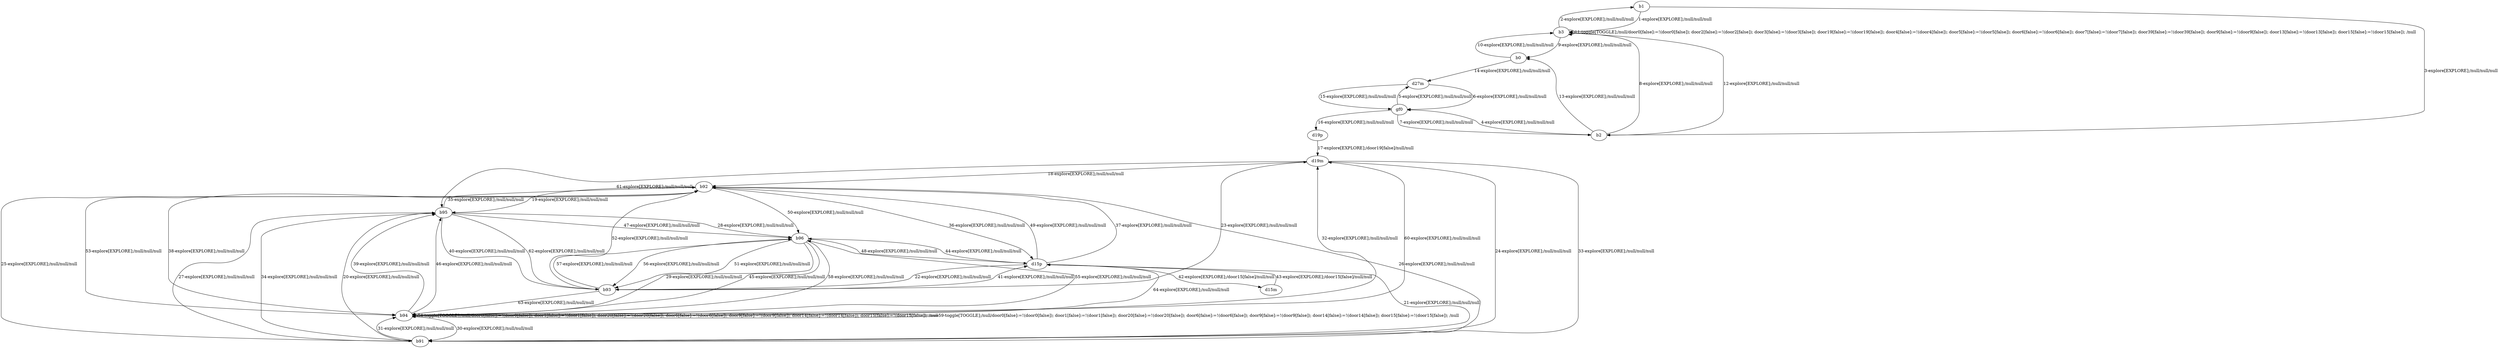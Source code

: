 # Total number of goals covered by this test: 1
# d15m --> d15p

digraph g {
"b1" -> "b3" [label = "1-explore[EXPLORE];/null/null/null"];
"b3" -> "b1" [label = "2-explore[EXPLORE];/null/null/null"];
"b1" -> "b2" [label = "3-explore[EXPLORE];/null/null/null"];
"b2" -> "gf0" [label = "4-explore[EXPLORE];/null/null/null"];
"gf0" -> "d27m" [label = "5-explore[EXPLORE];/null/null/null"];
"d27m" -> "gf0" [label = "6-explore[EXPLORE];/null/null/null"];
"gf0" -> "b2" [label = "7-explore[EXPLORE];/null/null/null"];
"b2" -> "b3" [label = "8-explore[EXPLORE];/null/null/null"];
"b3" -> "b0" [label = "9-explore[EXPLORE];/null/null/null"];
"b0" -> "b3" [label = "10-explore[EXPLORE];/null/null/null"];
"b3" -> "b3" [label = "11-toggle[TOGGLE];/null/door0[false]:=!(door0[false]); door2[false]:=!(door2[false]); door3[false]:=!(door3[false]); door19[false]:=!(door19[false]); door4[false]:=!(door4[false]); door5[false]:=!(door5[false]); door6[false]:=!(door6[false]); door7[false]:=!(door7[false]); door39[false]:=!(door39[false]); door9[false]:=!(door9[false]); door13[false]:=!(door13[false]); door15[false]:=!(door15[false]); /null"];
"b3" -> "b2" [label = "12-explore[EXPLORE];/null/null/null"];
"b2" -> "b0" [label = "13-explore[EXPLORE];/null/null/null"];
"b0" -> "d27m" [label = "14-explore[EXPLORE];/null/null/null"];
"d27m" -> "gf0" [label = "15-explore[EXPLORE];/null/null/null"];
"gf0" -> "d19p" [label = "16-explore[EXPLORE];/null/null/null"];
"d19p" -> "d19m" [label = "17-explore[EXPLORE];/door19[false]/null/null"];
"d19m" -> "b92" [label = "18-explore[EXPLORE];/null/null/null"];
"b92" -> "b95" [label = "19-explore[EXPLORE];/null/null/null"];
"b95" -> "b91" [label = "20-explore[EXPLORE];/null/null/null"];
"b91" -> "d15p" [label = "21-explore[EXPLORE];/null/null/null"];
"d15p" -> "b93" [label = "22-explore[EXPLORE];/null/null/null"];
"b93" -> "d19m" [label = "23-explore[EXPLORE];/null/null/null"];
"d19m" -> "b91" [label = "24-explore[EXPLORE];/null/null/null"];
"b91" -> "b92" [label = "25-explore[EXPLORE];/null/null/null"];
"b92" -> "b91" [label = "26-explore[EXPLORE];/null/null/null"];
"b91" -> "b95" [label = "27-explore[EXPLORE];/null/null/null"];
"b95" -> "b96" [label = "28-explore[EXPLORE];/null/null/null"];
"b96" -> "b94" [label = "29-explore[EXPLORE];/null/null/null"];
"b94" -> "b91" [label = "30-explore[EXPLORE];/null/null/null"];
"b91" -> "b94" [label = "31-explore[EXPLORE];/null/null/null"];
"b94" -> "d19m" [label = "32-explore[EXPLORE];/null/null/null"];
"d19m" -> "b91" [label = "33-explore[EXPLORE];/null/null/null"];
"b91" -> "b95" [label = "34-explore[EXPLORE];/null/null/null"];
"b95" -> "b92" [label = "35-explore[EXPLORE];/null/null/null"];
"b92" -> "d15p" [label = "36-explore[EXPLORE];/null/null/null"];
"d15p" -> "b92" [label = "37-explore[EXPLORE];/null/null/null"];
"b92" -> "b94" [label = "38-explore[EXPLORE];/null/null/null"];
"b94" -> "b95" [label = "39-explore[EXPLORE];/null/null/null"];
"b95" -> "b93" [label = "40-explore[EXPLORE];/null/null/null"];
"b93" -> "d15p" [label = "41-explore[EXPLORE];/null/null/null"];
"d15p" -> "d15m" [label = "42-explore[EXPLORE];/door15[false]/null/null"];
"d15m" -> "d15p" [label = "43-explore[EXPLORE];/door15[false]/null/null"];
"d15p" -> "b96" [label = "44-explore[EXPLORE];/null/null/null"];
"b96" -> "b94" [label = "45-explore[EXPLORE];/null/null/null"];
"b94" -> "b95" [label = "46-explore[EXPLORE];/null/null/null"];
"b95" -> "b96" [label = "47-explore[EXPLORE];/null/null/null"];
"b96" -> "d15p" [label = "48-explore[EXPLORE];/null/null/null"];
"d15p" -> "b92" [label = "49-explore[EXPLORE];/null/null/null"];
"b92" -> "b96" [label = "50-explore[EXPLORE];/null/null/null"];
"b96" -> "b93" [label = "51-explore[EXPLORE];/null/null/null"];
"b93" -> "b92" [label = "52-explore[EXPLORE];/null/null/null"];
"b92" -> "b94" [label = "53-explore[EXPLORE];/null/null/null"];
"b94" -> "b94" [label = "54-toggle[TOGGLE];/null/door0[false]:=!(door0[false]); door1[false]:=!(door1[false]); door20[false]:=!(door20[false]); door6[false]:=!(door6[false]); door9[false]:=!(door9[false]); door14[false]:=!(door14[false]); door15[false]:=!(door15[false]); /null"];
"b94" -> "b96" [label = "55-explore[EXPLORE];/null/null/null"];
"b96" -> "b93" [label = "56-explore[EXPLORE];/null/null/null"];
"b93" -> "b96" [label = "57-explore[EXPLORE];/null/null/null"];
"b96" -> "b94" [label = "58-explore[EXPLORE];/null/null/null"];
"b94" -> "b94" [label = "59-toggle[TOGGLE];/null/door0[false]:=!(door0[false]); door1[false]:=!(door1[false]); door20[false]:=!(door20[false]); door6[false]:=!(door6[false]); door9[false]:=!(door9[false]); door14[false]:=!(door14[false]); door15[false]:=!(door15[false]); /null"];
"b94" -> "d19m" [label = "60-explore[EXPLORE];/null/null/null"];
"d19m" -> "b95" [label = "61-explore[EXPLORE];/null/null/null"];
"b95" -> "b93" [label = "62-explore[EXPLORE];/null/null/null"];
"b93" -> "b94" [label = "63-explore[EXPLORE];/null/null/null"];
"b94" -> "d15p" [label = "64-explore[EXPLORE];/null/null/null"];
}